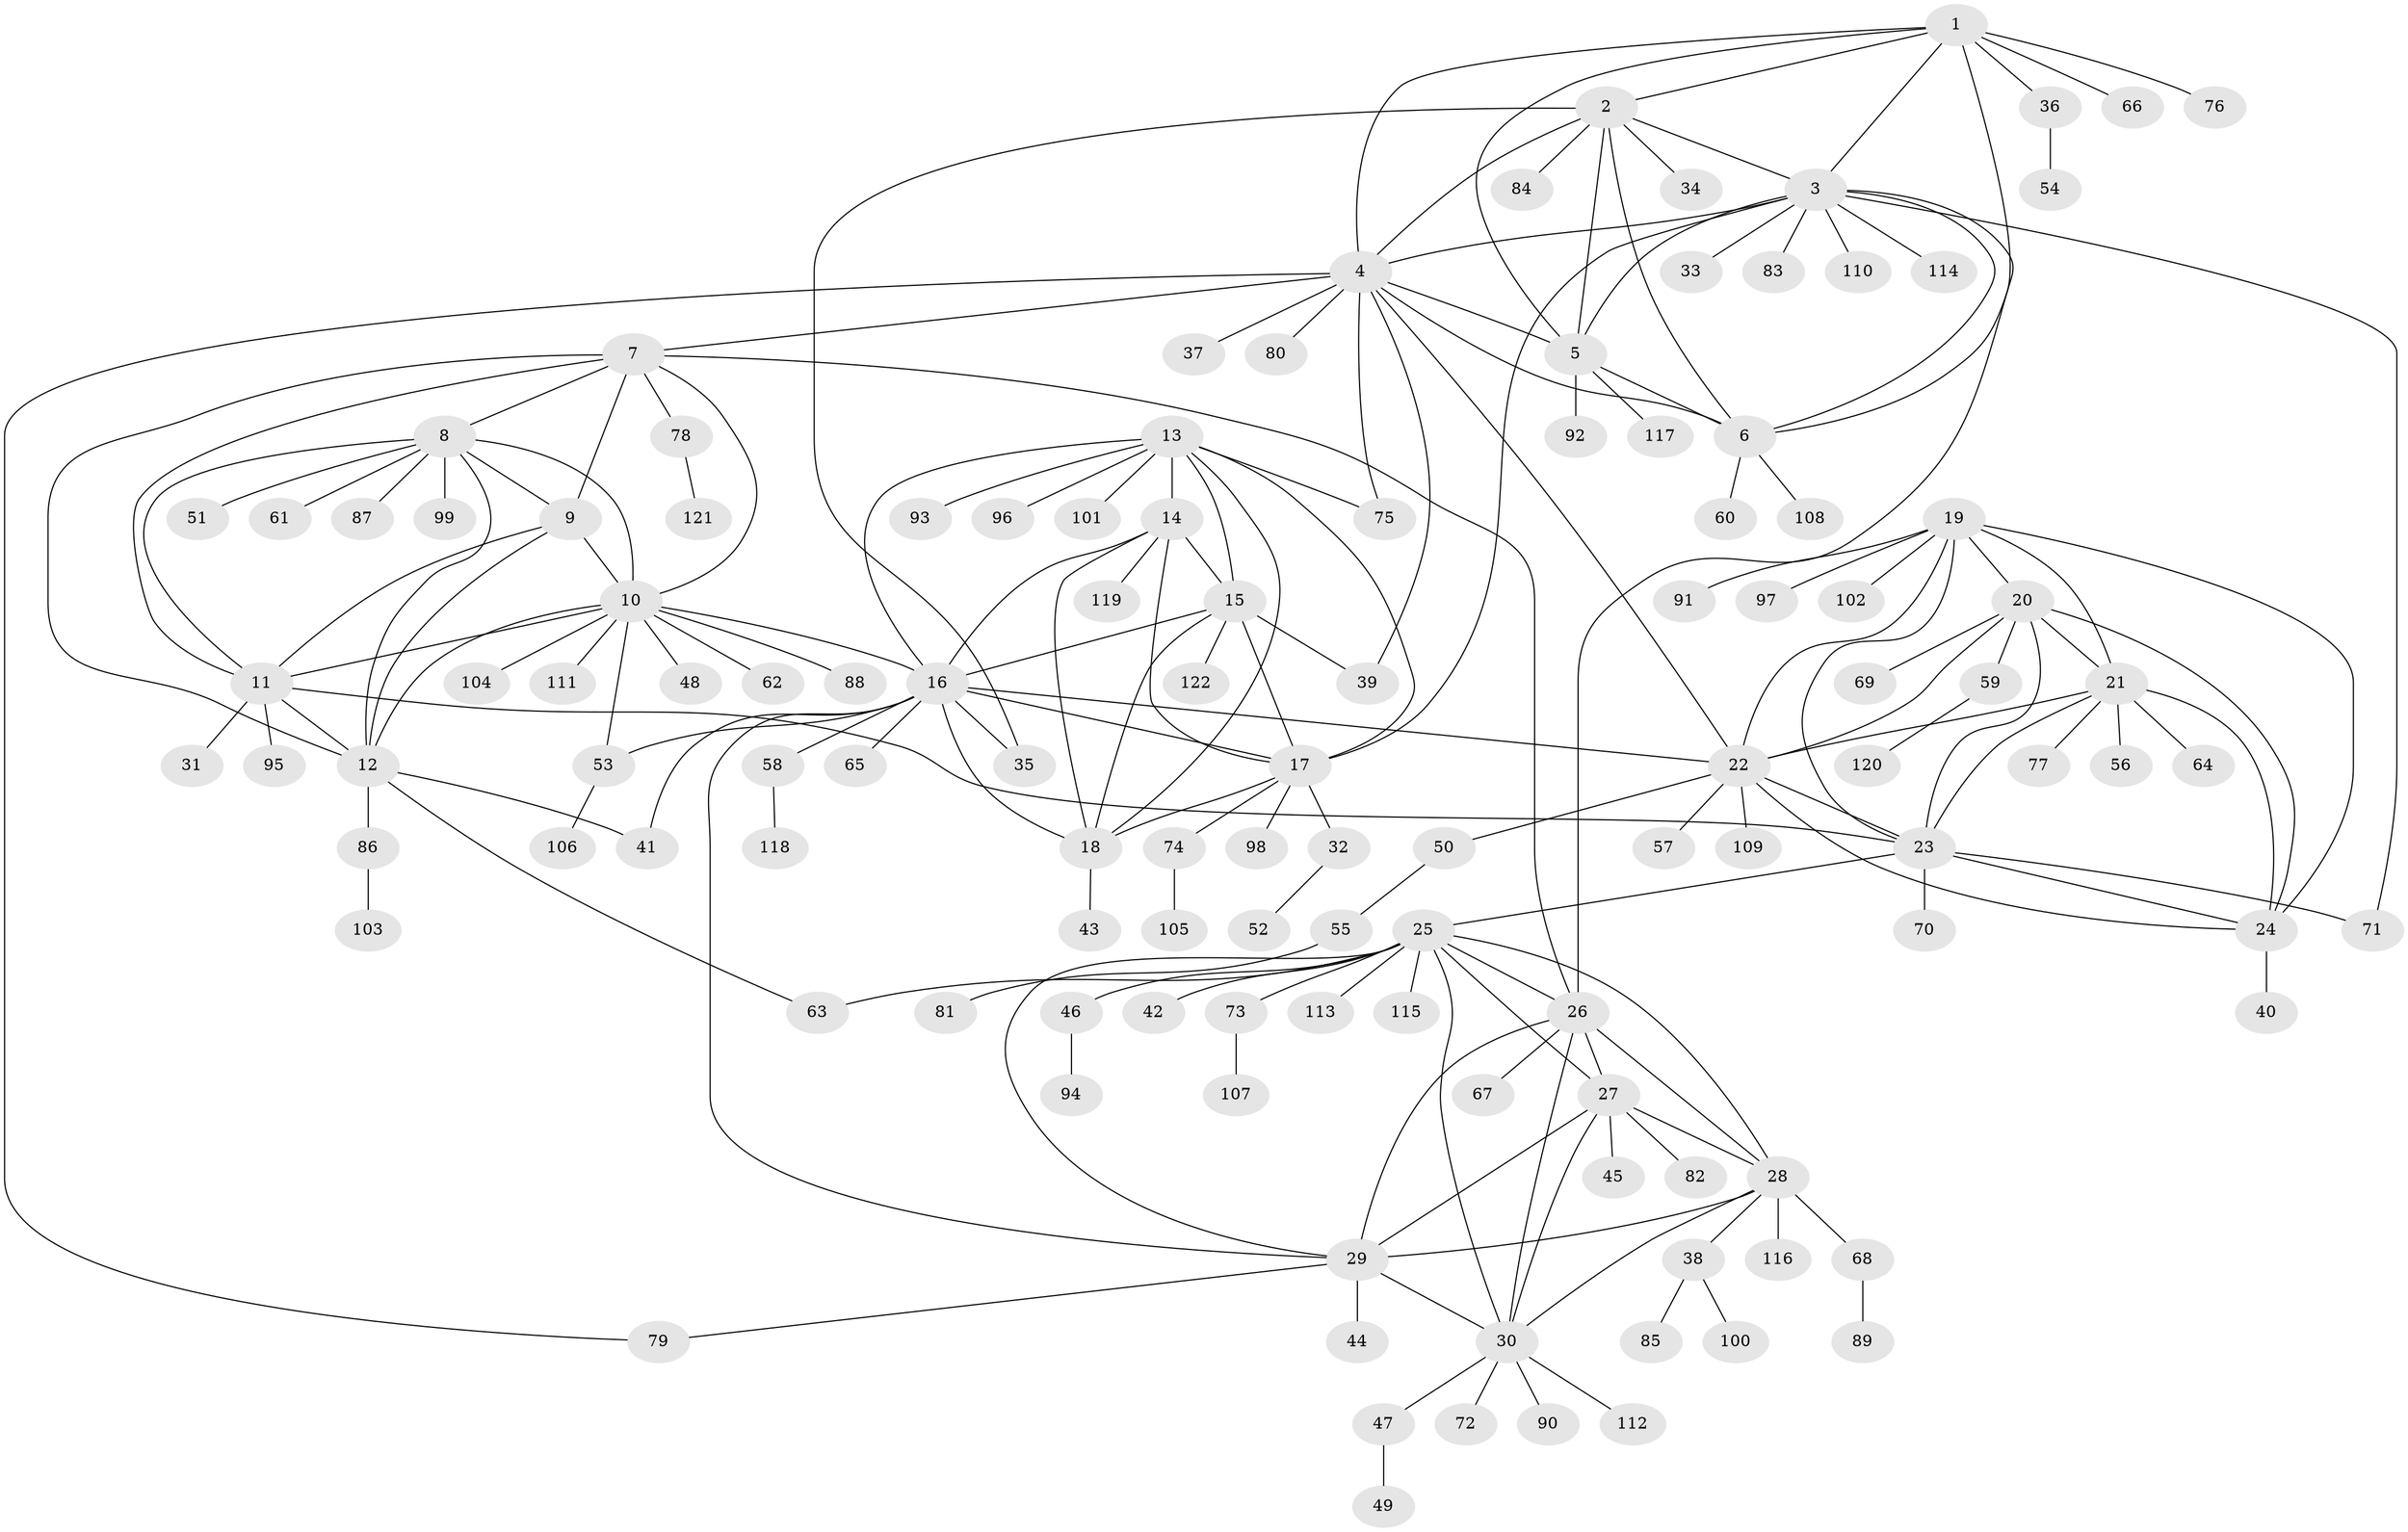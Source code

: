 // Generated by graph-tools (version 1.1) at 2025/16/03/09/25 04:16:04]
// undirected, 122 vertices, 185 edges
graph export_dot {
graph [start="1"]
  node [color=gray90,style=filled];
  1;
  2;
  3;
  4;
  5;
  6;
  7;
  8;
  9;
  10;
  11;
  12;
  13;
  14;
  15;
  16;
  17;
  18;
  19;
  20;
  21;
  22;
  23;
  24;
  25;
  26;
  27;
  28;
  29;
  30;
  31;
  32;
  33;
  34;
  35;
  36;
  37;
  38;
  39;
  40;
  41;
  42;
  43;
  44;
  45;
  46;
  47;
  48;
  49;
  50;
  51;
  52;
  53;
  54;
  55;
  56;
  57;
  58;
  59;
  60;
  61;
  62;
  63;
  64;
  65;
  66;
  67;
  68;
  69;
  70;
  71;
  72;
  73;
  74;
  75;
  76;
  77;
  78;
  79;
  80;
  81;
  82;
  83;
  84;
  85;
  86;
  87;
  88;
  89;
  90;
  91;
  92;
  93;
  94;
  95;
  96;
  97;
  98;
  99;
  100;
  101;
  102;
  103;
  104;
  105;
  106;
  107;
  108;
  109;
  110;
  111;
  112;
  113;
  114;
  115;
  116;
  117;
  118;
  119;
  120;
  121;
  122;
  1 -- 2;
  1 -- 3;
  1 -- 4;
  1 -- 5;
  1 -- 6;
  1 -- 36;
  1 -- 66;
  1 -- 76;
  2 -- 3;
  2 -- 4;
  2 -- 5;
  2 -- 6;
  2 -- 34;
  2 -- 35;
  2 -- 84;
  3 -- 4;
  3 -- 5;
  3 -- 6;
  3 -- 17;
  3 -- 26;
  3 -- 33;
  3 -- 71;
  3 -- 83;
  3 -- 110;
  3 -- 114;
  4 -- 5;
  4 -- 6;
  4 -- 7;
  4 -- 22;
  4 -- 37;
  4 -- 39;
  4 -- 75;
  4 -- 79;
  4 -- 80;
  5 -- 6;
  5 -- 92;
  5 -- 117;
  6 -- 60;
  6 -- 108;
  7 -- 8;
  7 -- 9;
  7 -- 10;
  7 -- 11;
  7 -- 12;
  7 -- 26;
  7 -- 78;
  8 -- 9;
  8 -- 10;
  8 -- 11;
  8 -- 12;
  8 -- 51;
  8 -- 61;
  8 -- 87;
  8 -- 99;
  9 -- 10;
  9 -- 11;
  9 -- 12;
  10 -- 11;
  10 -- 12;
  10 -- 16;
  10 -- 48;
  10 -- 53;
  10 -- 62;
  10 -- 88;
  10 -- 104;
  10 -- 111;
  11 -- 12;
  11 -- 23;
  11 -- 31;
  11 -- 95;
  12 -- 41;
  12 -- 63;
  12 -- 86;
  13 -- 14;
  13 -- 15;
  13 -- 16;
  13 -- 17;
  13 -- 18;
  13 -- 75;
  13 -- 93;
  13 -- 96;
  13 -- 101;
  14 -- 15;
  14 -- 16;
  14 -- 17;
  14 -- 18;
  14 -- 119;
  15 -- 16;
  15 -- 17;
  15 -- 18;
  15 -- 39;
  15 -- 122;
  16 -- 17;
  16 -- 18;
  16 -- 22;
  16 -- 29;
  16 -- 35;
  16 -- 41;
  16 -- 53;
  16 -- 58;
  16 -- 65;
  17 -- 18;
  17 -- 32;
  17 -- 74;
  17 -- 98;
  18 -- 43;
  19 -- 20;
  19 -- 21;
  19 -- 22;
  19 -- 23;
  19 -- 24;
  19 -- 91;
  19 -- 97;
  19 -- 102;
  20 -- 21;
  20 -- 22;
  20 -- 23;
  20 -- 24;
  20 -- 59;
  20 -- 69;
  21 -- 22;
  21 -- 23;
  21 -- 24;
  21 -- 56;
  21 -- 64;
  21 -- 77;
  22 -- 23;
  22 -- 24;
  22 -- 50;
  22 -- 57;
  22 -- 109;
  23 -- 24;
  23 -- 25;
  23 -- 70;
  23 -- 71;
  24 -- 40;
  25 -- 26;
  25 -- 27;
  25 -- 28;
  25 -- 29;
  25 -- 30;
  25 -- 42;
  25 -- 46;
  25 -- 63;
  25 -- 73;
  25 -- 113;
  25 -- 115;
  26 -- 27;
  26 -- 28;
  26 -- 29;
  26 -- 30;
  26 -- 67;
  27 -- 28;
  27 -- 29;
  27 -- 30;
  27 -- 45;
  27 -- 82;
  28 -- 29;
  28 -- 30;
  28 -- 38;
  28 -- 68;
  28 -- 116;
  29 -- 30;
  29 -- 44;
  29 -- 79;
  30 -- 47;
  30 -- 72;
  30 -- 90;
  30 -- 112;
  32 -- 52;
  36 -- 54;
  38 -- 85;
  38 -- 100;
  46 -- 94;
  47 -- 49;
  50 -- 55;
  53 -- 106;
  55 -- 81;
  58 -- 118;
  59 -- 120;
  68 -- 89;
  73 -- 107;
  74 -- 105;
  78 -- 121;
  86 -- 103;
}
